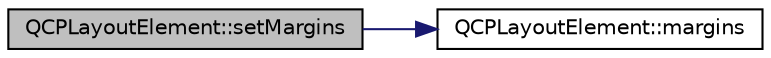 digraph "QCPLayoutElement::setMargins"
{
  edge [fontname="Helvetica",fontsize="10",labelfontname="Helvetica",labelfontsize="10"];
  node [fontname="Helvetica",fontsize="10",shape=record];
  rankdir="LR";
  Node153 [label="QCPLayoutElement::setMargins",height=0.2,width=0.4,color="black", fillcolor="grey75", style="filled", fontcolor="black"];
  Node153 -> Node154 [color="midnightblue",fontsize="10",style="solid",fontname="Helvetica"];
  Node154 [label="QCPLayoutElement::margins",height=0.2,width=0.4,color="black", fillcolor="white", style="filled",URL="$d5/db3/class_q_c_p_layout_element.html#af4ac9450aa2d60863bf3a8ea0c940c9d"];
}
